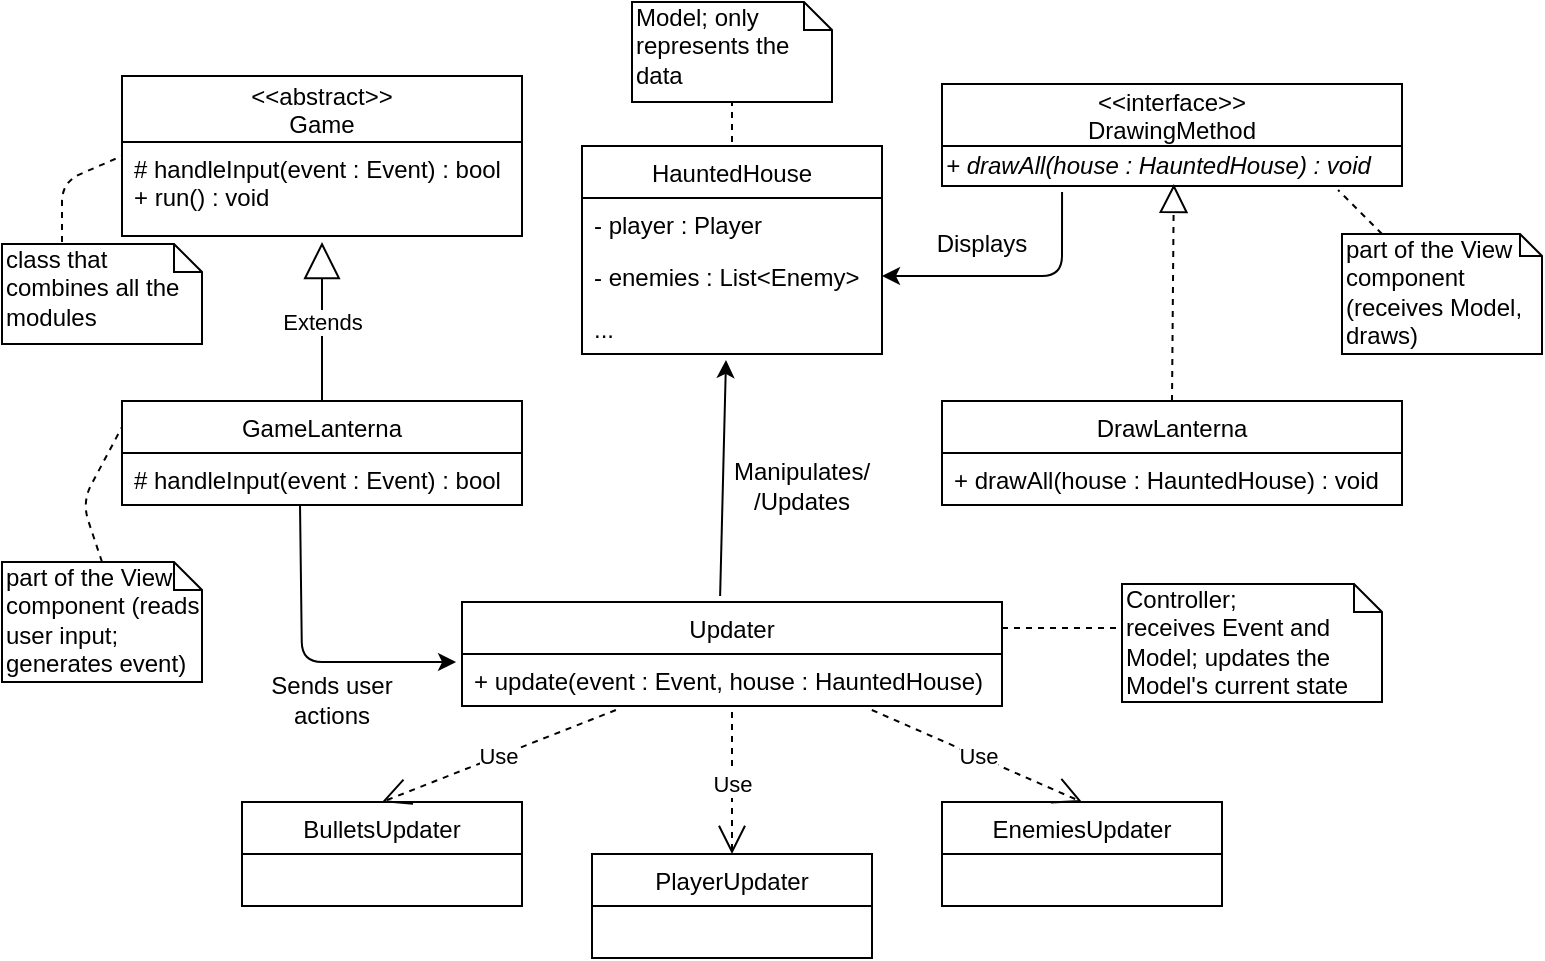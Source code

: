 <mxfile version="10.6.7" type="device"><diagram id="iNYG7sxbQMxhoH_OkdxA" name="Page-1"><mxGraphModel dx="918" dy="648" grid="1" gridSize="10" guides="1" tooltips="1" connect="1" arrows="1" fold="1" page="1" pageScale="1" pageWidth="827" pageHeight="1169" math="0" shadow="0"><root><mxCell id="0"/><mxCell id="1" parent="0"/><mxCell id="OS99aZgYbGl55RHw6di3-1" value="&#10;&lt;&lt;abstract&gt;&gt;&#10;Game&#10;" style="swimlane;fontStyle=0;childLayout=stackLayout;horizontal=1;startSize=33;fillColor=none;horizontalStack=0;resizeParent=1;resizeParentMax=0;resizeLast=0;collapsible=1;marginBottom=0;" parent="1" vertex="1"><mxGeometry x="80" y="77" width="200" height="80" as="geometry"/></mxCell><mxCell id="OS99aZgYbGl55RHw6di3-3" value="# handleInput(event : Event) : bool&#10;+ run() : void" style="text;strokeColor=none;fillColor=none;align=left;verticalAlign=top;spacingLeft=4;spacingRight=4;overflow=hidden;rotatable=0;points=[[0,0.5],[1,0.5]];portConstraint=eastwest;fontStyle=0" parent="OS99aZgYbGl55RHw6di3-1" vertex="1"><mxGeometry y="33" width="200" height="47" as="geometry"/></mxCell><mxCell id="OS99aZgYbGl55RHw6di3-6" value="GameLanterna" style="swimlane;fontStyle=0;childLayout=stackLayout;horizontal=1;startSize=26;fillColor=none;horizontalStack=0;resizeParent=1;resizeParentMax=0;resizeLast=0;collapsible=1;marginBottom=0;" parent="1" vertex="1"><mxGeometry x="80" y="239.5" width="200" height="52" as="geometry"/></mxCell><mxCell id="OS99aZgYbGl55RHw6di3-7" value="# handleInput(event : Event) : bool" style="text;strokeColor=none;fillColor=none;align=left;verticalAlign=top;spacingLeft=4;spacingRight=4;overflow=hidden;rotatable=0;points=[[0,0.5],[1,0.5]];portConstraint=eastwest;" parent="OS99aZgYbGl55RHw6di3-6" vertex="1"><mxGeometry y="26" width="200" height="26" as="geometry"/></mxCell><mxCell id="OS99aZgYbGl55RHw6di3-11" value="Extends" style="endArrow=block;endSize=16;endFill=0;html=1;exitX=0.5;exitY=0;exitDx=0;exitDy=0;" parent="1" source="OS99aZgYbGl55RHw6di3-6" edge="1"><mxGeometry width="160" relative="1" as="geometry"><mxPoint x="170" y="220" as="sourcePoint"/><mxPoint x="180" y="160" as="targetPoint"/></mxGeometry></mxCell><mxCell id="OS99aZgYbGl55RHw6di3-12" value="" style="endArrow=none;dashed=1;html=1;entryX=0;entryY=0.5;entryDx=0;entryDy=0;" parent="1" target="OS99aZgYbGl55RHw6di3-1" edge="1"><mxGeometry width="50" height="50" relative="1" as="geometry"><mxPoint x="50" y="160" as="sourcePoint"/><mxPoint x="110" y="140" as="targetPoint"/><Array as="points"><mxPoint x="50" y="130"/></Array></mxGeometry></mxCell><mxCell id="OS99aZgYbGl55RHw6di3-14" value="class that combines all the modules&amp;nbsp;" style="shape=note;whiteSpace=wrap;html=1;size=14;verticalAlign=top;align=left;spacingTop=-6;" parent="1" vertex="1"><mxGeometry x="20" y="161" width="100" height="50" as="geometry"/></mxCell><mxCell id="OS99aZgYbGl55RHw6di3-15" value="part of the View component (reads user input; generates event)" style="shape=note;whiteSpace=wrap;html=1;size=14;verticalAlign=top;align=left;spacingTop=-6;" parent="1" vertex="1"><mxGeometry x="20" y="320" width="100" height="60" as="geometry"/></mxCell><mxCell id="OS99aZgYbGl55RHw6di3-16" value="" style="endArrow=none;dashed=1;html=1;entryX=0;entryY=0.25;entryDx=0;entryDy=0;exitX=0.5;exitY=0;exitDx=0;exitDy=0;exitPerimeter=0;" parent="1" source="OS99aZgYbGl55RHw6di3-15" target="OS99aZgYbGl55RHw6di3-6" edge="1"><mxGeometry width="50" height="50" relative="1" as="geometry"><mxPoint x="70" y="320" as="sourcePoint"/><mxPoint x="120" y="270" as="targetPoint"/><Array as="points"><mxPoint x="60" y="290"/></Array></mxGeometry></mxCell><mxCell id="OS99aZgYbGl55RHw6di3-26" value="&#10;&#10;&lt;&lt;interface&gt;&gt;&#10;DrawingMethod&#10;&#10;" style="swimlane;fontStyle=0;childLayout=stackLayout;horizontal=1;startSize=31;fillColor=none;horizontalStack=0;resizeParent=1;resizeParentMax=0;resizeLast=0;collapsible=1;marginBottom=0;" parent="1" vertex="1"><mxGeometry x="490" y="81" width="230" height="51" as="geometry"/></mxCell><mxCell id="OS99aZgYbGl55RHw6di3-30" value="&lt;i&gt;+ drawAll(house : HauntedHouse) : void&lt;/i&gt;" style="text;html=1;resizable=0;points=[];autosize=1;align=left;verticalAlign=top;spacingTop=-4;" parent="OS99aZgYbGl55RHw6di3-26" vertex="1"><mxGeometry y="31" width="230" height="20" as="geometry"/></mxCell><mxCell id="OS99aZgYbGl55RHw6di3-31" value="" style="endArrow=block;dashed=1;endFill=0;endSize=12;html=1;entryX=0.504;entryY=0.95;entryDx=0;entryDy=0;entryPerimeter=0;exitX=0.5;exitY=0;exitDx=0;exitDy=0;" parent="1" source="OS99aZgYbGl55RHw6di3-32" target="OS99aZgYbGl55RHw6di3-30" edge="1"><mxGeometry width="160" relative="1" as="geometry"><mxPoint x="570" y="230" as="sourcePoint"/><mxPoint x="660" y="210" as="targetPoint"/></mxGeometry></mxCell><mxCell id="OS99aZgYbGl55RHw6di3-32" value="DrawLanterna" style="swimlane;fontStyle=0;childLayout=stackLayout;horizontal=1;startSize=26;fillColor=none;horizontalStack=0;resizeParent=1;resizeParentMax=0;resizeLast=0;collapsible=1;marginBottom=0;" parent="1" vertex="1"><mxGeometry x="490" y="239.5" width="230" height="52" as="geometry"/></mxCell><mxCell id="OS99aZgYbGl55RHw6di3-33" value="+ drawAll(house : HauntedHouse) : void" style="text;strokeColor=none;fillColor=none;align=left;verticalAlign=top;spacingLeft=4;spacingRight=4;overflow=hidden;rotatable=0;points=[[0,0.5],[1,0.5]];portConstraint=eastwest;fontStyle=0" parent="OS99aZgYbGl55RHw6di3-32" vertex="1"><mxGeometry y="26" width="230" height="26" as="geometry"/></mxCell><mxCell id="OS99aZgYbGl55RHw6di3-36" value="" style="endArrow=none;dashed=1;html=1;entryX=0.861;entryY=1.1;entryDx=0;entryDy=0;entryPerimeter=0;" parent="1" source="OS99aZgYbGl55RHw6di3-37" target="OS99aZgYbGl55RHw6di3-30" edge="1"><mxGeometry width="50" height="50" relative="1" as="geometry"><mxPoint x="680" y="170" as="sourcePoint"/><mxPoint x="700" y="160" as="targetPoint"/></mxGeometry></mxCell><mxCell id="OS99aZgYbGl55RHw6di3-37" value="part of the View component (receives Model, draws)" style="shape=note;whiteSpace=wrap;html=1;size=11;verticalAlign=top;align=left;spacingTop=-6;" parent="1" vertex="1"><mxGeometry x="690" y="156" width="100" height="60" as="geometry"/></mxCell><mxCell id="OS99aZgYbGl55RHw6di3-38" value="Updater" style="swimlane;fontStyle=0;childLayout=stackLayout;horizontal=1;startSize=26;fillColor=none;horizontalStack=0;resizeParent=1;resizeParentMax=0;resizeLast=0;collapsible=1;marginBottom=0;" parent="1" vertex="1"><mxGeometry x="250" y="340" width="270" height="52" as="geometry"/></mxCell><mxCell id="OS99aZgYbGl55RHw6di3-39" value="+ update(event : Event, house : HauntedHouse)&#10;" style="text;strokeColor=none;fillColor=none;align=left;verticalAlign=top;spacingLeft=4;spacingRight=4;overflow=hidden;rotatable=0;points=[[0,0.5],[1,0.5]];portConstraint=eastwest;" parent="OS99aZgYbGl55RHw6di3-38" vertex="1"><mxGeometry y="26" width="270" height="26" as="geometry"/></mxCell><mxCell id="OS99aZgYbGl55RHw6di3-42" value="" style="endArrow=none;dashed=1;html=1;exitX=1;exitY=0.25;exitDx=0;exitDy=0;" parent="1" source="OS99aZgYbGl55RHw6di3-38" edge="1"><mxGeometry width="50" height="50" relative="1" as="geometry"><mxPoint x="550" y="390" as="sourcePoint"/><mxPoint x="580" y="353" as="targetPoint"/></mxGeometry></mxCell><mxCell id="OS99aZgYbGl55RHw6di3-43" value="Controller;&lt;br&gt;receives Event and Model; updates the Model's current state&lt;br&gt;&lt;br&gt;" style="shape=note;whiteSpace=wrap;html=1;size=14;verticalAlign=top;align=left;spacingTop=-6;" parent="1" vertex="1"><mxGeometry x="580" y="331" width="130" height="59" as="geometry"/></mxCell><mxCell id="OS99aZgYbGl55RHw6di3-74" value="HauntedHouse" style="swimlane;fontStyle=0;childLayout=stackLayout;horizontal=1;startSize=26;fillColor=none;horizontalStack=0;resizeParent=1;resizeParentMax=0;resizeLast=0;collapsible=1;marginBottom=0;" parent="1" vertex="1"><mxGeometry x="310" y="112" width="150" height="104" as="geometry"/></mxCell><mxCell id="OS99aZgYbGl55RHw6di3-75" value="- player : Player" style="text;strokeColor=none;fillColor=none;align=left;verticalAlign=top;spacingLeft=4;spacingRight=4;overflow=hidden;rotatable=0;points=[[0,0.5],[1,0.5]];portConstraint=eastwest;" parent="OS99aZgYbGl55RHw6di3-74" vertex="1"><mxGeometry y="26" width="150" height="26" as="geometry"/></mxCell><mxCell id="OS99aZgYbGl55RHw6di3-76" value="- enemies : List&lt;Enemy&gt;" style="text;strokeColor=none;fillColor=none;align=left;verticalAlign=top;spacingLeft=4;spacingRight=4;overflow=hidden;rotatable=0;points=[[0,0.5],[1,0.5]];portConstraint=eastwest;" parent="OS99aZgYbGl55RHw6di3-74" vertex="1"><mxGeometry y="52" width="150" height="26" as="geometry"/></mxCell><mxCell id="OS99aZgYbGl55RHw6di3-77" value="..." style="text;strokeColor=none;fillColor=none;align=left;verticalAlign=top;spacingLeft=4;spacingRight=4;overflow=hidden;rotatable=0;points=[[0,0.5],[1,0.5]];portConstraint=eastwest;" parent="OS99aZgYbGl55RHw6di3-74" vertex="1"><mxGeometry y="78" width="150" height="26" as="geometry"/></mxCell><mxCell id="OS99aZgYbGl55RHw6di3-78" value="" style="endArrow=none;dashed=1;html=1;" parent="1" edge="1"><mxGeometry width="50" height="50" relative="1" as="geometry"><mxPoint x="385" y="110" as="sourcePoint"/><mxPoint x="385" y="70" as="targetPoint"/><Array as="points"><mxPoint x="385" y="90"/></Array></mxGeometry></mxCell><mxCell id="OS99aZgYbGl55RHw6di3-79" value="Model; only represents the data" style="shape=note;whiteSpace=wrap;html=1;size=14;verticalAlign=top;align=left;spacingTop=-6;" parent="1" vertex="1"><mxGeometry x="335" y="40" width="100" height="50" as="geometry"/></mxCell><mxCell id="OS99aZgYbGl55RHw6di3-83" value="" style="endArrow=classic;html=1;entryX=1;entryY=0.5;entryDx=0;entryDy=0;exitX=0.261;exitY=1.15;exitDx=0;exitDy=0;exitPerimeter=0;" parent="1" source="OS99aZgYbGl55RHw6di3-30" target="OS99aZgYbGl55RHw6di3-76" edge="1"><mxGeometry width="50" height="50" relative="1" as="geometry"><mxPoint x="550" y="190" as="sourcePoint"/><mxPoint x="550" y="170" as="targetPoint"/><Array as="points"><mxPoint x="550" y="177"/></Array></mxGeometry></mxCell><mxCell id="OS99aZgYbGl55RHw6di3-84" value="Displays" style="text;html=1;strokeColor=none;fillColor=none;align=center;verticalAlign=middle;whiteSpace=wrap;rounded=0;" parent="1" vertex="1"><mxGeometry x="490" y="151" width="40" height="20" as="geometry"/></mxCell><mxCell id="OS99aZgYbGl55RHw6di3-85" value="" style="endArrow=classic;html=1;entryX=0.48;entryY=1.115;entryDx=0;entryDy=0;entryPerimeter=0;exitX=0.478;exitY=-0.058;exitDx=0;exitDy=0;exitPerimeter=0;" parent="1" source="OS99aZgYbGl55RHw6di3-38" target="OS99aZgYbGl55RHw6di3-77" edge="1"><mxGeometry width="50" height="50" relative="1" as="geometry"><mxPoint x="360" y="310" as="sourcePoint"/><mxPoint x="410" y="260" as="targetPoint"/></mxGeometry></mxCell><mxCell id="OS99aZgYbGl55RHw6di3-86" value="Manipulates/&lt;br&gt;/Updates&lt;br&gt;" style="text;html=1;strokeColor=none;fillColor=none;align=center;verticalAlign=middle;whiteSpace=wrap;rounded=0;" parent="1" vertex="1"><mxGeometry x="400" y="271.5" width="40" height="20" as="geometry"/></mxCell><mxCell id="OS99aZgYbGl55RHw6di3-87" value="" style="endArrow=classic;html=1;exitX=0.445;exitY=0.981;exitDx=0;exitDy=0;exitPerimeter=0;entryX=-0.011;entryY=0.154;entryDx=0;entryDy=0;entryPerimeter=0;" parent="1" source="OS99aZgYbGl55RHw6di3-7" target="OS99aZgYbGl55RHw6di3-39" edge="1"><mxGeometry width="50" height="50" relative="1" as="geometry"><mxPoint x="170" y="480" as="sourcePoint"/><mxPoint x="170" y="380" as="targetPoint"/><Array as="points"><mxPoint x="170" y="370"/></Array></mxGeometry></mxCell><mxCell id="OS99aZgYbGl55RHw6di3-88" value="Sends user actions&lt;br&gt;" style="text;html=1;strokeColor=none;fillColor=none;align=center;verticalAlign=middle;whiteSpace=wrap;rounded=0;" parent="1" vertex="1"><mxGeometry x="150" y="379" width="70" height="20" as="geometry"/></mxCell><mxCell id="2PTF1dOkNOA4S2UU7wUy-1" value="BulletsUpdater" style="swimlane;fontStyle=0;childLayout=stackLayout;horizontal=1;startSize=26;fillColor=none;horizontalStack=0;resizeParent=1;resizeParentMax=0;resizeLast=0;collapsible=1;marginBottom=0;" vertex="1" parent="1"><mxGeometry x="140" y="440" width="140" height="52" as="geometry"/></mxCell><mxCell id="2PTF1dOkNOA4S2UU7wUy-5" value="PlayerUpdater" style="swimlane;fontStyle=0;childLayout=stackLayout;horizontal=1;startSize=26;fillColor=none;horizontalStack=0;resizeParent=1;resizeParentMax=0;resizeLast=0;collapsible=1;marginBottom=0;" vertex="1" parent="1"><mxGeometry x="315" y="466" width="140" height="52" as="geometry"/></mxCell><mxCell id="2PTF1dOkNOA4S2UU7wUy-9" value="EnemiesUpdater" style="swimlane;fontStyle=0;childLayout=stackLayout;horizontal=1;startSize=26;fillColor=none;horizontalStack=0;resizeParent=1;resizeParentMax=0;resizeLast=0;collapsible=1;marginBottom=0;" vertex="1" parent="1"><mxGeometry x="490" y="440" width="140" height="52" as="geometry"/></mxCell><mxCell id="2PTF1dOkNOA4S2UU7wUy-13" value="Use" style="endArrow=open;endSize=12;dashed=1;html=1;exitX=0.285;exitY=1.077;exitDx=0;exitDy=0;exitPerimeter=0;entryX=0.5;entryY=0;entryDx=0;entryDy=0;" edge="1" parent="1" source="OS99aZgYbGl55RHw6di3-39" target="2PTF1dOkNOA4S2UU7wUy-1"><mxGeometry width="160" relative="1" as="geometry"><mxPoint x="310" y="410" as="sourcePoint"/><mxPoint x="470" y="410" as="targetPoint"/></mxGeometry></mxCell><mxCell id="2PTF1dOkNOA4S2UU7wUy-14" value="Use" style="endArrow=open;endSize=12;dashed=1;html=1;entryX=0.5;entryY=0;entryDx=0;entryDy=0;" edge="1" parent="1" target="2PTF1dOkNOA4S2UU7wUy-5"><mxGeometry width="160" relative="1" as="geometry"><mxPoint x="385" y="395" as="sourcePoint"/><mxPoint x="535" y="410" as="targetPoint"/></mxGeometry></mxCell><mxCell id="2PTF1dOkNOA4S2UU7wUy-15" value="Use" style="endArrow=open;endSize=12;dashed=1;html=1;entryX=0.5;entryY=0;entryDx=0;entryDy=0;exitX=0.759;exitY=1.077;exitDx=0;exitDy=0;exitPerimeter=0;" edge="1" parent="1" source="OS99aZgYbGl55RHw6di3-39" target="2PTF1dOkNOA4S2UU7wUy-9"><mxGeometry width="160" relative="1" as="geometry"><mxPoint x="390" y="390" as="sourcePoint"/><mxPoint x="560" y="410" as="targetPoint"/></mxGeometry></mxCell></root></mxGraphModel></diagram></mxfile>